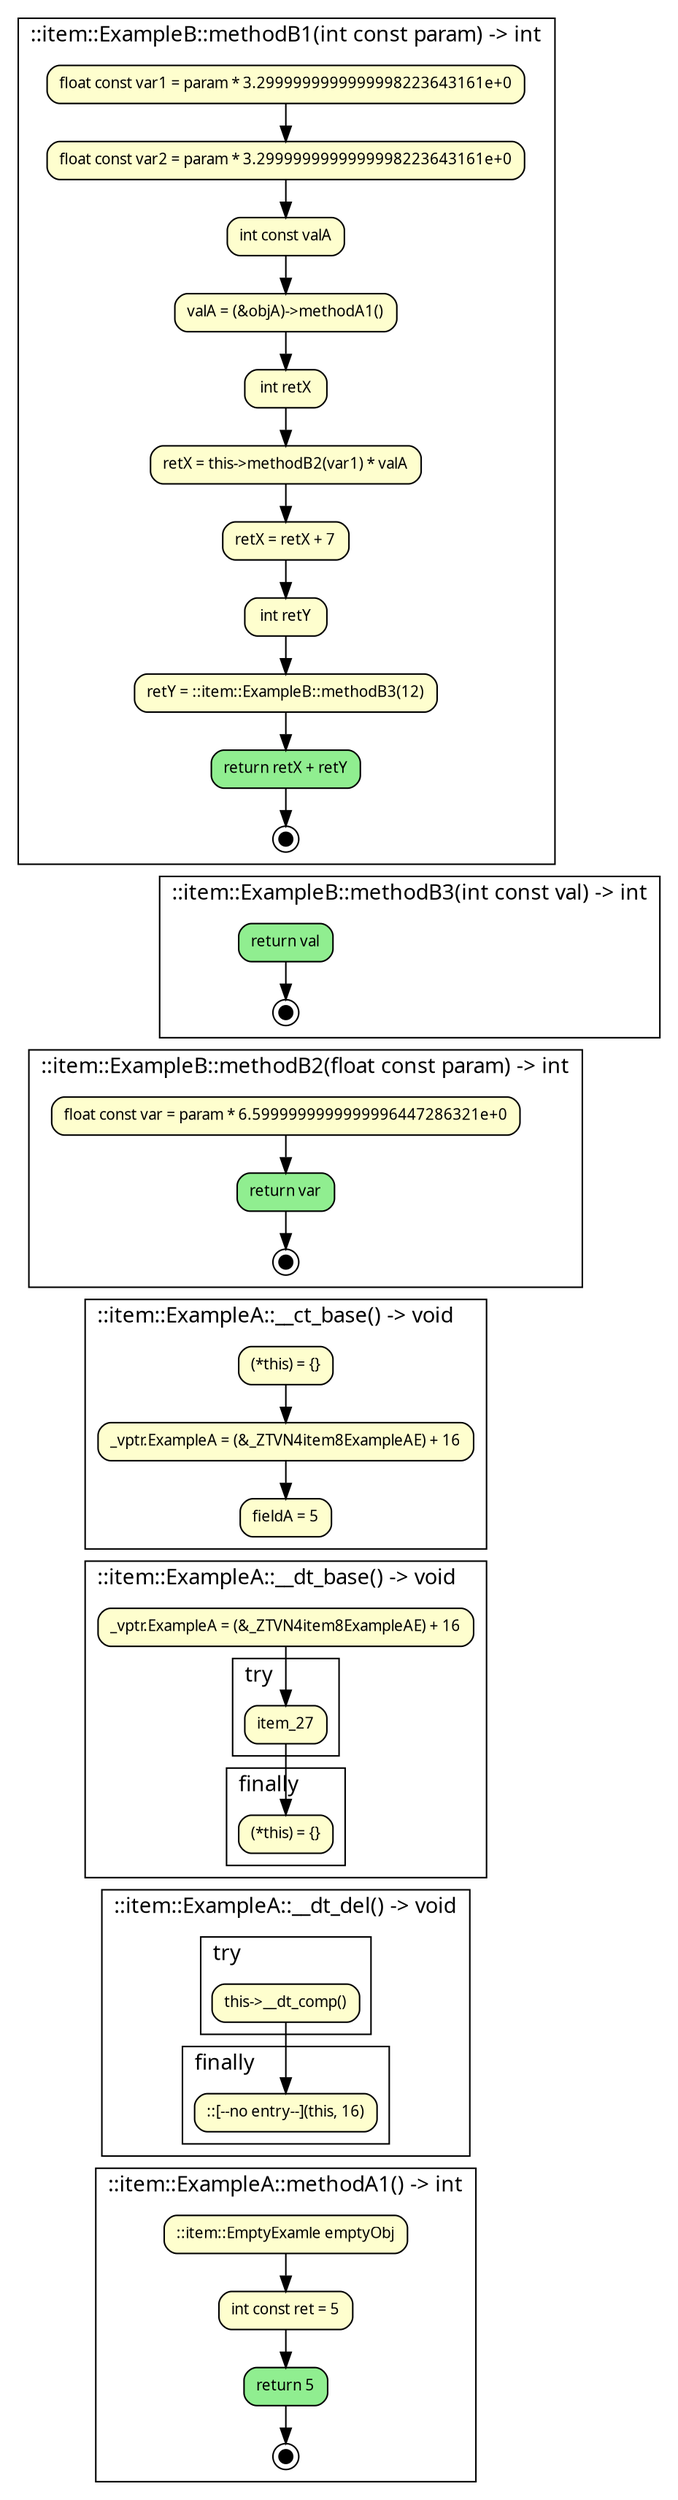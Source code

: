 digraph {
	fontname="SansSerif,sans-serif" labeljust=l nojustify=true ranksep=0.35
	node [fillcolor="#fefece" fontname="SansSerif,sans-serif" fontsize=10 height=0.35 shape=box style="filled, rounded"]
	subgraph cluster_item_0 {
		graph [label="::item::ExampleB::methodB1(int const param) -> int"]
		item_1 [label="float const var1 = param * 3.2999999999999998223643161e+0"]
		item_2 [label="float const var2 = param * 3.2999999999999998223643161e+0"]
		item_1 -> item_2
		item_3 [label="int const valA"]
		item_2 -> item_3
		item_4 [label="valA = (&objA)->methodA1()"]
		item_3 -> item_4
		item_5 [label="int retX"]
		item_4 -> item_5
		item_6 [label="retX = this->methodB2(var1) * valA"]
		item_5 -> item_6
		item_7 [label="retX = retX + 7"]
		item_6 -> item_7
		item_8 [label="int retY"]
		item_7 -> item_8
		item_9 [label="retY = ::item::ExampleB::methodB3(12)"]
		item_8 -> item_9
		item_10 [label="return retX + retY" fillcolor=lightgreen]
		item_11 [label="" fillcolor=black fixedsize=true height=0.12 shape=doublecircle size=0.1 width=0.12]
		item_10 -> item_11
		item_9 -> item_10
	}
	subgraph cluster_item_12 {
		graph [label="::item::ExampleB::methodB3(int const val) -> int"]
		item_13 [label="return val" fillcolor=lightgreen]
		item_14 [label="" fillcolor=black fixedsize=true height=0.12 shape=doublecircle size=0.1 width=0.12]
		item_13 -> item_14
	}
	item_11 -> item_13 [style=invis]
	subgraph cluster_item_15 {
		graph [label="::item::ExampleB::methodB2(float const param) -> int"]
		item_16 [label="float const var = param * 6.5999999999999996447286321e+0"]
		item_17 [label="return var" fillcolor=lightgreen]
		item_18 [label="" fillcolor=black fixedsize=true height=0.12 shape=doublecircle size=0.1 width=0.12]
		item_17 -> item_18
		item_16 -> item_17
	}
	item_14 -> item_16 [style=invis]
	subgraph cluster_item_19 {
		graph [label="::item::ExampleA::__ct_base() -> void"]
		item_20 [label="(*this) = {}"]
		item_21 [label="_vptr.ExampleA = (&_ZTVN4item8ExampleAE) + 16"]
		item_20 -> item_21
		item_22 [label="fieldA = 5"]
		item_21 -> item_22
	}
	item_18 -> item_20 [style=invis]
	subgraph cluster_item_23 {
		graph [label="::item::ExampleA::__ct_comp() -> void"]
	}
	subgraph cluster_item_24 {
		graph [label="::item::ExampleA::__dt_base() -> void"]
		item_25 [label="_vptr.ExampleA = (&_ZTVN4item8ExampleAE) + 16"]
		subgraph cluster_item_26 {
			graph [label=try]
			item_27
		}
		subgraph cluster_item_28 {
			graph [label=finally]
			item_29 [label="(*this) = {}"]
		}
		item_27 -> item_29
		item_25 -> item_27
	}
	item_22 -> item_25 [style=invis]
	subgraph cluster_item_30 {
		graph [label="::item::ExampleA::__dt_comp() -> void"]
	}
	subgraph cluster_item_31 {
		graph [label="::item::ExampleA::__dt_del() -> void"]
		subgraph cluster_item_32 {
			graph [label=try]
			item_33 [label="this->__dt_comp()"]
		}
		subgraph cluster_item_34 {
			graph [label=finally]
			item_35 [label="::[--no entry--](this, 16)"]
		}
		item_33 -> item_35
	}
	item_29 -> item_33 [style=invis]
	subgraph cluster_item_36 {
		graph [label="::item::ExampleA::methodA1() -> int"]
		item_37 [label="::item::EmptyExamle emptyObj"]
		item_38 [label="int const ret = 5"]
		item_37 -> item_38
		item_39 [label="return 5" fillcolor=lightgreen]
		item_40 [label="" fillcolor=black fixedsize=true height=0.12 shape=doublecircle size=0.1 width=0.12]
		item_39 -> item_40
		item_38 -> item_39
	}
	item_35 -> item_37 [style=invis]
}
